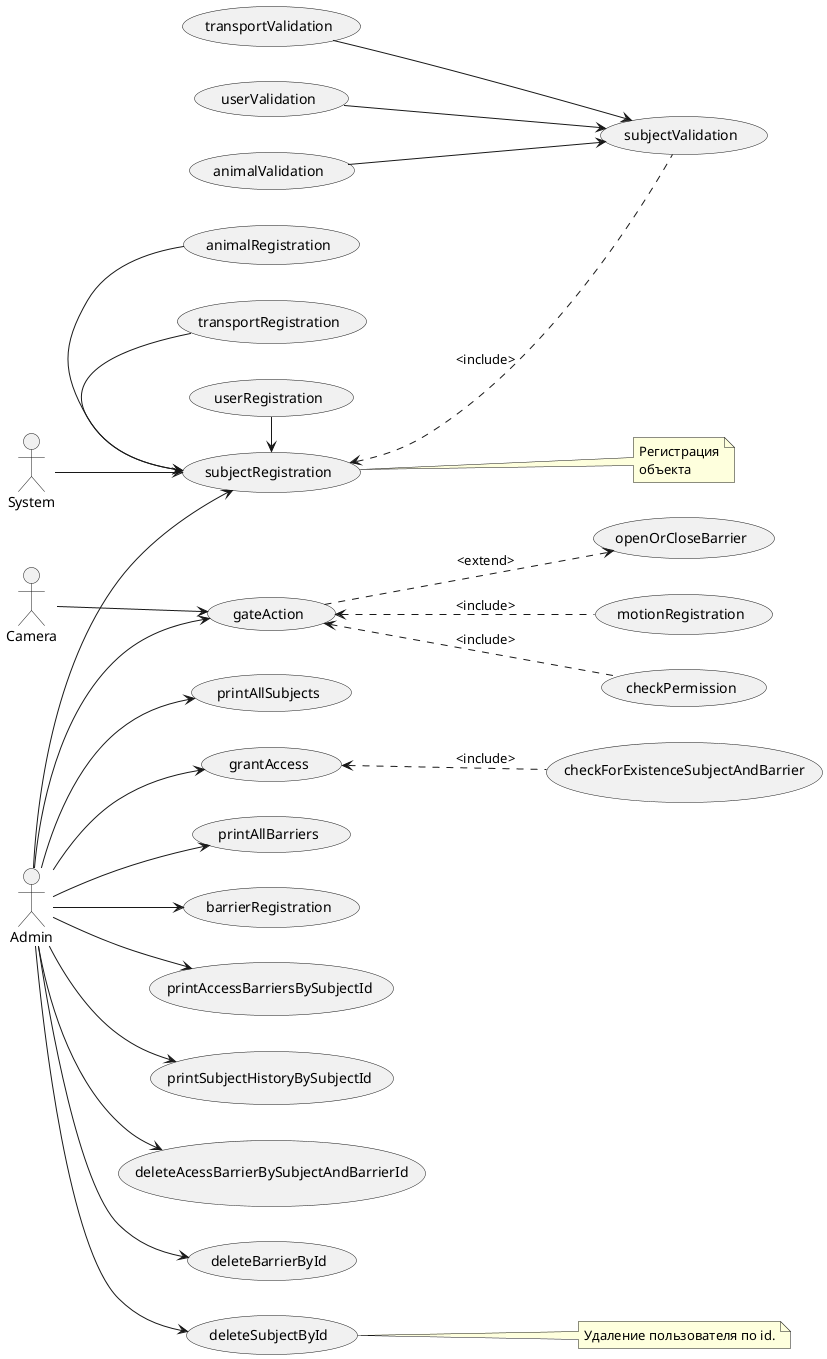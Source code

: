@startuml
(barrierRegistration) as br
(printAccessBarriersBySubjectId) as pabbsi
(printSubjectHistoryBySubjectId) as pshbsi
(deleteAcessBarrierBySubjectAndBarrierId) as dabbsabi
(deleteBarrierById) as dbbi

left to right direction
Admin -down-> (gateAction)
Camera -down-> (gateAction)
System -down-> (subjectRegistration)
Admin -down-> (grantAccess)
Admin -down-> (br)
Admin -down-> (deleteSubjectById)
Admin -down-> (pabbsi)
Admin -down-> (pshbsi)
Admin -down-> (dabbsabi)
Admin -down-> (dbbi)
Admin -down-> (printAllSubjects)
Admin -down-> (printAllBarriers)
Admin -down-> (subjectRegistration)

(motionRegistration) .up.> (gateAction) : "<include>"
(checkPermission) .up.> (gateAction) : "<include>"
(openOrCloseBarrier) <.up. (gateAction) : "<extend>"
(transportRegistration) -right-> (subjectRegistration)
(userRegistration) -right-> (subjectRegistration)
(animalRegistration) -right-> (subjectRegistration)
(checkForExistenceSubjectAndBarrier) .up.> (grantAccess) : "<include>"
(subjectValidation) .up.> (subjectRegistration) : "<include>"
(userValidation) --> (subjectValidation)
(animalValidation) --> (subjectValidation)
(transportValidation) --> (subjectValidation)

note right of (deleteSubjectById) : Удаление пользователя по id.
note right of (subjectRegistration)
Регистрация
объекта
end note
@enduml